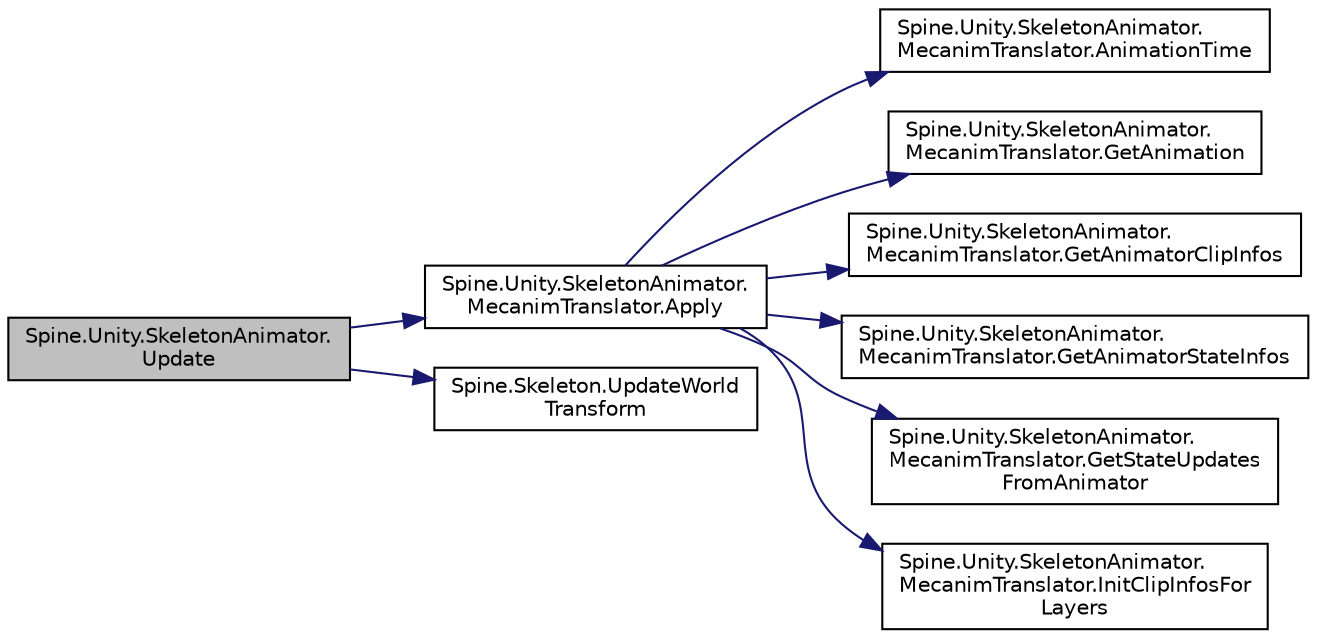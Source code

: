 digraph "Spine.Unity.SkeletonAnimator.Update"
{
 // LATEX_PDF_SIZE
  edge [fontname="Helvetica",fontsize="10",labelfontname="Helvetica",labelfontsize="10"];
  node [fontname="Helvetica",fontsize="10",shape=record];
  rankdir="LR";
  Node1 [label="Spine.Unity.SkeletonAnimator.\lUpdate",height=0.2,width=0.4,color="black", fillcolor="grey75", style="filled", fontcolor="black",tooltip=" "];
  Node1 -> Node2 [color="midnightblue",fontsize="10",style="solid"];
  Node2 [label="Spine.Unity.SkeletonAnimator.\lMecanimTranslator.Apply",height=0.2,width=0.4,color="black", fillcolor="white", style="filled",URL="$class_spine_1_1_unity_1_1_skeleton_animator_1_1_mecanim_translator.html#a26feb19764dab68fbbb2e0b4423f0398",tooltip=" "];
  Node2 -> Node3 [color="midnightblue",fontsize="10",style="solid"];
  Node3 [label="Spine.Unity.SkeletonAnimator.\lMecanimTranslator.AnimationTime",height=0.2,width=0.4,color="black", fillcolor="white", style="filled",URL="$class_spine_1_1_unity_1_1_skeleton_animator_1_1_mecanim_translator.html#a0c69201f868f4dc591619908b87c09fb",tooltip=" "];
  Node2 -> Node4 [color="midnightblue",fontsize="10",style="solid"];
  Node4 [label="Spine.Unity.SkeletonAnimator.\lMecanimTranslator.GetAnimation",height=0.2,width=0.4,color="black", fillcolor="white", style="filled",URL="$class_spine_1_1_unity_1_1_skeleton_animator_1_1_mecanim_translator.html#a2809b6dd16d822ac3aa7c97d4375174e",tooltip=" "];
  Node2 -> Node5 [color="midnightblue",fontsize="10",style="solid"];
  Node5 [label="Spine.Unity.SkeletonAnimator.\lMecanimTranslator.GetAnimatorClipInfos",height=0.2,width=0.4,color="black", fillcolor="white", style="filled",URL="$class_spine_1_1_unity_1_1_skeleton_animator_1_1_mecanim_translator.html#ac2995b939de5740ab76dbf5cc96b8a0d",tooltip=" "];
  Node2 -> Node6 [color="midnightblue",fontsize="10",style="solid"];
  Node6 [label="Spine.Unity.SkeletonAnimator.\lMecanimTranslator.GetAnimatorStateInfos",height=0.2,width=0.4,color="black", fillcolor="white", style="filled",URL="$class_spine_1_1_unity_1_1_skeleton_animator_1_1_mecanim_translator.html#a0dc9c2e13acd20e6e9bb19e9779cf563",tooltip=" "];
  Node2 -> Node7 [color="midnightblue",fontsize="10",style="solid"];
  Node7 [label="Spine.Unity.SkeletonAnimator.\lMecanimTranslator.GetStateUpdates\lFromAnimator",height=0.2,width=0.4,color="black", fillcolor="white", style="filled",URL="$class_spine_1_1_unity_1_1_skeleton_animator_1_1_mecanim_translator.html#aa8f2b86caf17b63b50c5cc181cdb2197",tooltip=" "];
  Node2 -> Node8 [color="midnightblue",fontsize="10",style="solid"];
  Node8 [label="Spine.Unity.SkeletonAnimator.\lMecanimTranslator.InitClipInfosFor\lLayers",height=0.2,width=0.4,color="black", fillcolor="white", style="filled",URL="$class_spine_1_1_unity_1_1_skeleton_animator_1_1_mecanim_translator.html#a086b6a77ed170e46e239c34eead58dbc",tooltip=" "];
  Node1 -> Node9 [color="midnightblue",fontsize="10",style="solid"];
  Node9 [label="Spine.Skeleton.UpdateWorld\lTransform",height=0.2,width=0.4,color="black", fillcolor="white", style="filled",URL="$class_spine_1_1_skeleton.html#a108d4c6208e6c9a1ed4ca6bd50da1aa2",tooltip="Updates the world transform for each bone and applies constraints."];
}
